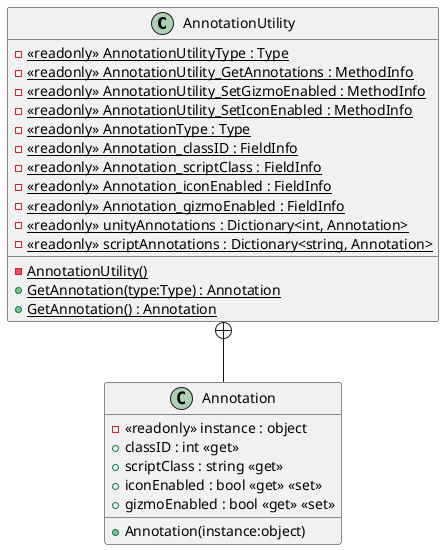 @startuml
class AnnotationUtility {
    {static} - AnnotationUtility()
    - {static} <<readonly>> AnnotationUtilityType : Type
    - {static} <<readonly>> AnnotationUtility_GetAnnotations : MethodInfo
    - {static} <<readonly>> AnnotationUtility_SetGizmoEnabled : MethodInfo
    - {static} <<readonly>> AnnotationUtility_SetIconEnabled : MethodInfo
    - {static} <<readonly>> AnnotationType : Type
    - {static} <<readonly>> Annotation_classID : FieldInfo
    - {static} <<readonly>> Annotation_scriptClass : FieldInfo
    - {static} <<readonly>> Annotation_iconEnabled : FieldInfo
    - {static} <<readonly>> Annotation_gizmoEnabled : FieldInfo
    - {static} <<readonly>> unityAnnotations : Dictionary<int, Annotation>
    - {static} <<readonly>> scriptAnnotations : Dictionary<string, Annotation>
    + {static} GetAnnotation(type:Type) : Annotation
    + {static} GetAnnotation() : Annotation
}
class Annotation {
    + Annotation(instance:object)
    - <<readonly>> instance : object
    + classID : int <<get>>
    + scriptClass : string <<get>>
    + iconEnabled : bool <<get>> <<set>>
    + gizmoEnabled : bool <<get>> <<set>>
}
AnnotationUtility +-- Annotation
@enduml
